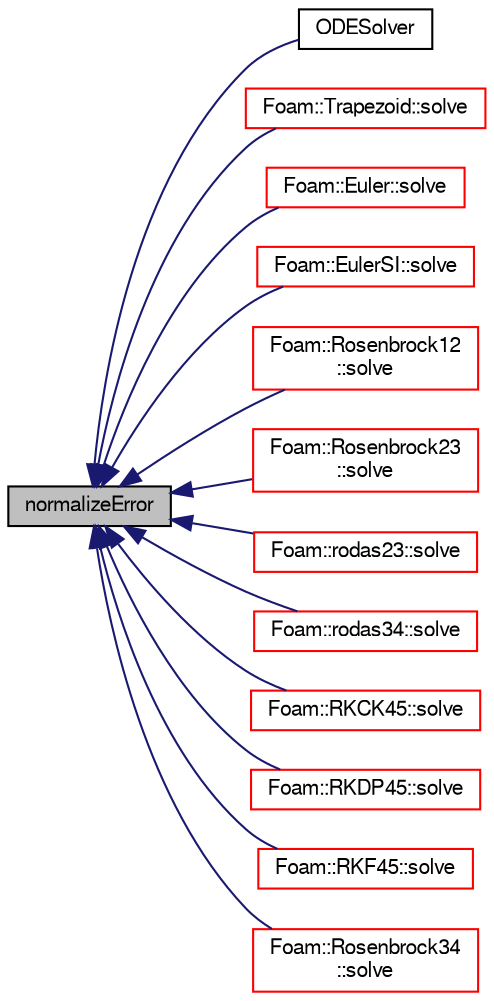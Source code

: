 digraph "normalizeError"
{
  bgcolor="transparent";
  edge [fontname="FreeSans",fontsize="10",labelfontname="FreeSans",labelfontsize="10"];
  node [fontname="FreeSans",fontsize="10",shape=record];
  rankdir="LR";
  Node19 [label="normalizeError",height=0.2,width=0.4,color="black", fillcolor="grey75", style="filled", fontcolor="black"];
  Node19 -> Node20 [dir="back",color="midnightblue",fontsize="10",style="solid",fontname="FreeSans"];
  Node20 [label="ODESolver",height=0.2,width=0.4,color="black",URL="$a25554.html#a13e5b881eeab24c5e502bf8e5e2c0792",tooltip="Construct for given ODESystem specifying tolerances. "];
  Node19 -> Node21 [dir="back",color="midnightblue",fontsize="10",style="solid",fontname="FreeSans"];
  Node21 [label="Foam::Trapezoid::solve",height=0.2,width=0.4,color="red",URL="$a25602.html#ab251311d21daf700b24723afe0ef21e0",tooltip="Solve a single step dx and return the error. "];
  Node19 -> Node23 [dir="back",color="midnightblue",fontsize="10",style="solid",fontname="FreeSans"];
  Node23 [label="Foam::Euler::solve",height=0.2,width=0.4,color="red",URL="$a23842.html#ab251311d21daf700b24723afe0ef21e0",tooltip="Solve a single step dx and return the error. "];
  Node19 -> Node25 [dir="back",color="midnightblue",fontsize="10",style="solid",fontname="FreeSans"];
  Node25 [label="Foam::EulerSI::solve",height=0.2,width=0.4,color="red",URL="$a25550.html#ab251311d21daf700b24723afe0ef21e0",tooltip="Solve a single step dx and return the error. "];
  Node19 -> Node27 [dir="back",color="midnightblue",fontsize="10",style="solid",fontname="FreeSans"];
  Node27 [label="Foam::Rosenbrock12\l::solve",height=0.2,width=0.4,color="red",URL="$a25582.html#ab251311d21daf700b24723afe0ef21e0",tooltip="Solve a single step dx and return the error. "];
  Node19 -> Node29 [dir="back",color="midnightblue",fontsize="10",style="solid",fontname="FreeSans"];
  Node29 [label="Foam::Rosenbrock23\l::solve",height=0.2,width=0.4,color="red",URL="$a25586.html#ab251311d21daf700b24723afe0ef21e0",tooltip="Solve a single step dx and return the error. "];
  Node19 -> Node31 [dir="back",color="midnightblue",fontsize="10",style="solid",fontname="FreeSans"];
  Node31 [label="Foam::rodas23::solve",height=0.2,width=0.4,color="red",URL="$a25574.html#ab251311d21daf700b24723afe0ef21e0",tooltip="Solve a single step dx and return the error. "];
  Node19 -> Node33 [dir="back",color="midnightblue",fontsize="10",style="solid",fontname="FreeSans"];
  Node33 [label="Foam::rodas34::solve",height=0.2,width=0.4,color="red",URL="$a25578.html#ab251311d21daf700b24723afe0ef21e0",tooltip="Solve a single step dx and return the error. "];
  Node19 -> Node35 [dir="back",color="midnightblue",fontsize="10",style="solid",fontname="FreeSans"];
  Node35 [label="Foam::RKCK45::solve",height=0.2,width=0.4,color="red",URL="$a25562.html#ab251311d21daf700b24723afe0ef21e0",tooltip="Solve a single step dx and return the error. "];
  Node19 -> Node37 [dir="back",color="midnightblue",fontsize="10",style="solid",fontname="FreeSans"];
  Node37 [label="Foam::RKDP45::solve",height=0.2,width=0.4,color="red",URL="$a25566.html#ab251311d21daf700b24723afe0ef21e0",tooltip="Solve a single step dx and return the error. "];
  Node19 -> Node39 [dir="back",color="midnightblue",fontsize="10",style="solid",fontname="FreeSans"];
  Node39 [label="Foam::RKF45::solve",height=0.2,width=0.4,color="red",URL="$a25570.html#ab251311d21daf700b24723afe0ef21e0",tooltip="Solve a single step dx and return the error. "];
  Node19 -> Node41 [dir="back",color="midnightblue",fontsize="10",style="solid",fontname="FreeSans"];
  Node41 [label="Foam::Rosenbrock34\l::solve",height=0.2,width=0.4,color="red",URL="$a25590.html#ab251311d21daf700b24723afe0ef21e0",tooltip="Solve a single step dx and return the error. "];
}
